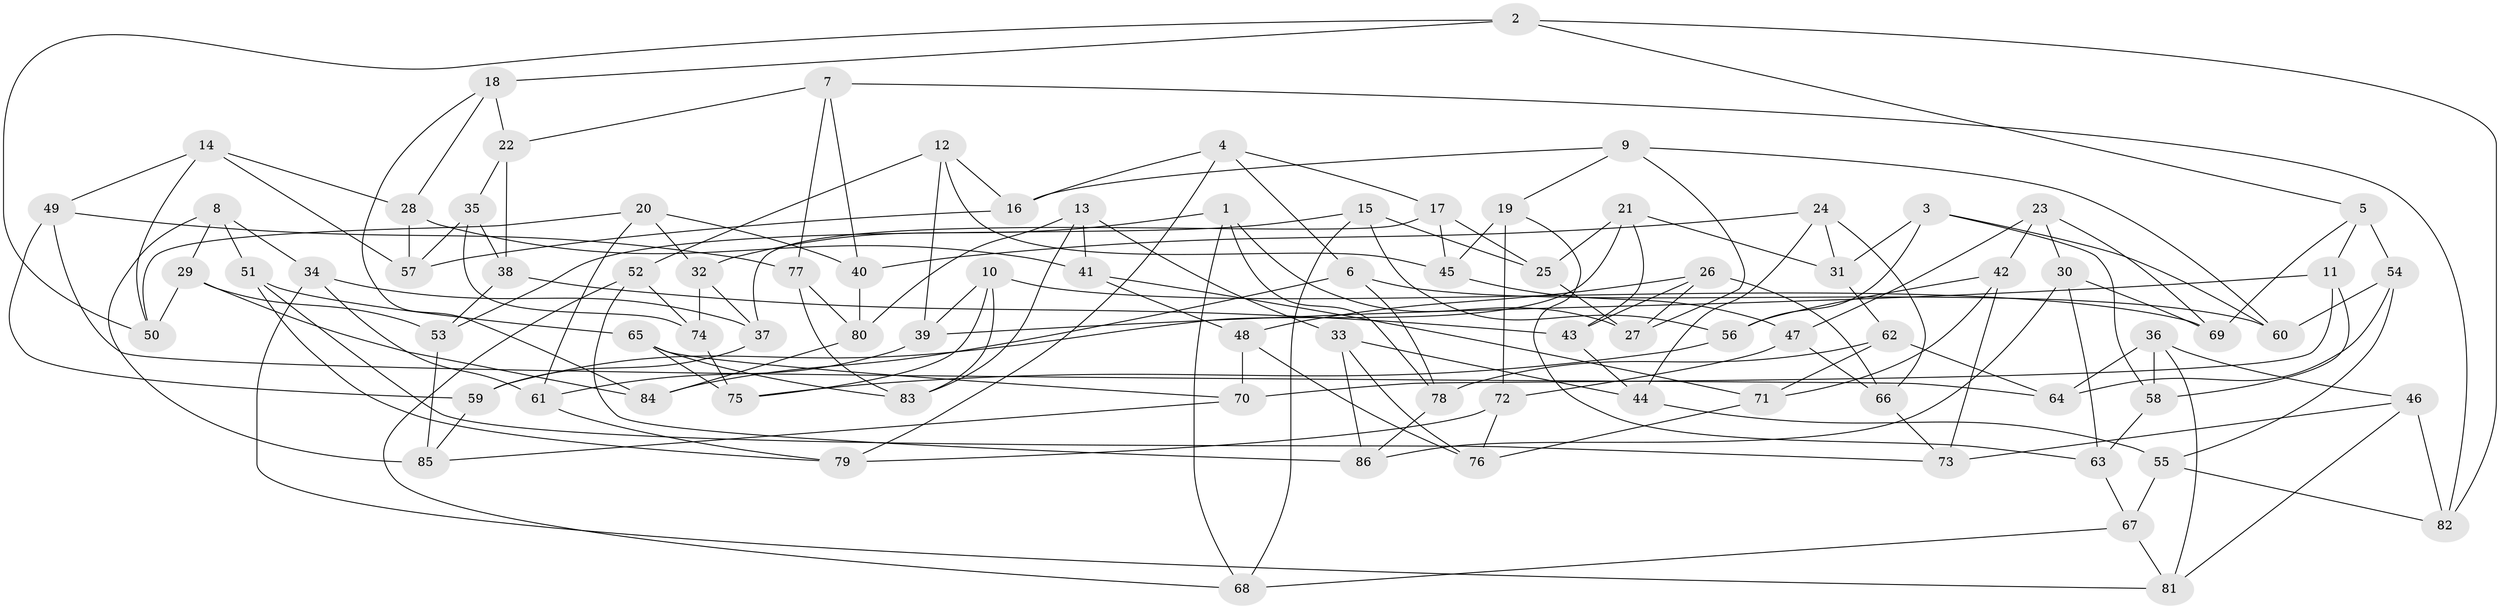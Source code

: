 // coarse degree distribution, {4: 0.34615384615384615, 6: 0.5769230769230769, 5: 0.07692307692307693}
// Generated by graph-tools (version 1.1) at 2025/24/03/03/25 07:24:28]
// undirected, 86 vertices, 172 edges
graph export_dot {
graph [start="1"]
  node [color=gray90,style=filled];
  1;
  2;
  3;
  4;
  5;
  6;
  7;
  8;
  9;
  10;
  11;
  12;
  13;
  14;
  15;
  16;
  17;
  18;
  19;
  20;
  21;
  22;
  23;
  24;
  25;
  26;
  27;
  28;
  29;
  30;
  31;
  32;
  33;
  34;
  35;
  36;
  37;
  38;
  39;
  40;
  41;
  42;
  43;
  44;
  45;
  46;
  47;
  48;
  49;
  50;
  51;
  52;
  53;
  54;
  55;
  56;
  57;
  58;
  59;
  60;
  61;
  62;
  63;
  64;
  65;
  66;
  67;
  68;
  69;
  70;
  71;
  72;
  73;
  74;
  75;
  76;
  77;
  78;
  79;
  80;
  81;
  82;
  83;
  84;
  85;
  86;
  1 -- 32;
  1 -- 27;
  1 -- 68;
  1 -- 78;
  2 -- 5;
  2 -- 82;
  2 -- 50;
  2 -- 18;
  3 -- 58;
  3 -- 56;
  3 -- 60;
  3 -- 31;
  4 -- 79;
  4 -- 17;
  4 -- 16;
  4 -- 6;
  5 -- 11;
  5 -- 69;
  5 -- 54;
  6 -- 60;
  6 -- 84;
  6 -- 78;
  7 -- 22;
  7 -- 82;
  7 -- 40;
  7 -- 77;
  8 -- 34;
  8 -- 85;
  8 -- 51;
  8 -- 29;
  9 -- 16;
  9 -- 27;
  9 -- 19;
  9 -- 60;
  10 -- 83;
  10 -- 39;
  10 -- 75;
  10 -- 69;
  11 -- 70;
  11 -- 39;
  11 -- 58;
  12 -- 16;
  12 -- 52;
  12 -- 39;
  12 -- 45;
  13 -- 33;
  13 -- 83;
  13 -- 41;
  13 -- 80;
  14 -- 57;
  14 -- 50;
  14 -- 28;
  14 -- 49;
  15 -- 53;
  15 -- 56;
  15 -- 25;
  15 -- 68;
  16 -- 57;
  17 -- 45;
  17 -- 37;
  17 -- 25;
  18 -- 28;
  18 -- 22;
  18 -- 84;
  19 -- 63;
  19 -- 72;
  19 -- 45;
  20 -- 40;
  20 -- 61;
  20 -- 50;
  20 -- 32;
  21 -- 43;
  21 -- 59;
  21 -- 25;
  21 -- 31;
  22 -- 35;
  22 -- 38;
  23 -- 30;
  23 -- 42;
  23 -- 47;
  23 -- 69;
  24 -- 31;
  24 -- 44;
  24 -- 66;
  24 -- 40;
  25 -- 27;
  26 -- 48;
  26 -- 43;
  26 -- 66;
  26 -- 27;
  28 -- 41;
  28 -- 57;
  29 -- 53;
  29 -- 50;
  29 -- 84;
  30 -- 86;
  30 -- 69;
  30 -- 63;
  31 -- 62;
  32 -- 74;
  32 -- 37;
  33 -- 86;
  33 -- 76;
  33 -- 44;
  34 -- 61;
  34 -- 37;
  34 -- 81;
  35 -- 74;
  35 -- 38;
  35 -- 57;
  36 -- 81;
  36 -- 58;
  36 -- 64;
  36 -- 46;
  37 -- 59;
  38 -- 53;
  38 -- 43;
  39 -- 61;
  40 -- 80;
  41 -- 48;
  41 -- 71;
  42 -- 71;
  42 -- 56;
  42 -- 73;
  43 -- 44;
  44 -- 55;
  45 -- 47;
  46 -- 73;
  46 -- 81;
  46 -- 82;
  47 -- 72;
  47 -- 66;
  48 -- 76;
  48 -- 70;
  49 -- 64;
  49 -- 77;
  49 -- 59;
  51 -- 79;
  51 -- 65;
  51 -- 73;
  52 -- 86;
  52 -- 68;
  52 -- 74;
  53 -- 85;
  54 -- 64;
  54 -- 60;
  54 -- 55;
  55 -- 82;
  55 -- 67;
  56 -- 75;
  58 -- 63;
  59 -- 85;
  61 -- 79;
  62 -- 78;
  62 -- 71;
  62 -- 64;
  63 -- 67;
  65 -- 75;
  65 -- 83;
  65 -- 70;
  66 -- 73;
  67 -- 68;
  67 -- 81;
  70 -- 85;
  71 -- 76;
  72 -- 79;
  72 -- 76;
  74 -- 75;
  77 -- 80;
  77 -- 83;
  78 -- 86;
  80 -- 84;
}

